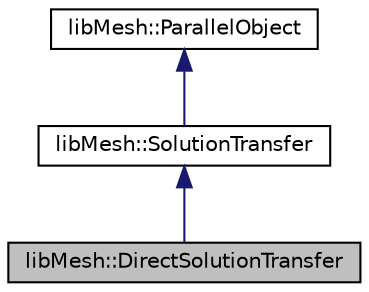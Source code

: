 digraph "libMesh::DirectSolutionTransfer"
{
  edge [fontname="Helvetica",fontsize="10",labelfontname="Helvetica",labelfontsize="10"];
  node [fontname="Helvetica",fontsize="10",shape=record];
  Node1 [label="libMesh::DirectSolutionTransfer",height=0.2,width=0.4,color="black", fillcolor="grey75", style="filled", fontcolor="black"];
  Node2 -> Node1 [dir="back",color="midnightblue",fontsize="10",style="solid",fontname="Helvetica"];
  Node2 [label="libMesh::SolutionTransfer",height=0.2,width=0.4,color="black", fillcolor="white", style="filled",URL="$classlibMesh_1_1SolutionTransfer.html",tooltip="Base class for all SolutionTransfer implementations. "];
  Node3 -> Node2 [dir="back",color="midnightblue",fontsize="10",style="solid",fontname="Helvetica"];
  Node3 [label="libMesh::ParallelObject",height=0.2,width=0.4,color="black", fillcolor="white", style="filled",URL="$classlibMesh_1_1ParallelObject.html"];
}
